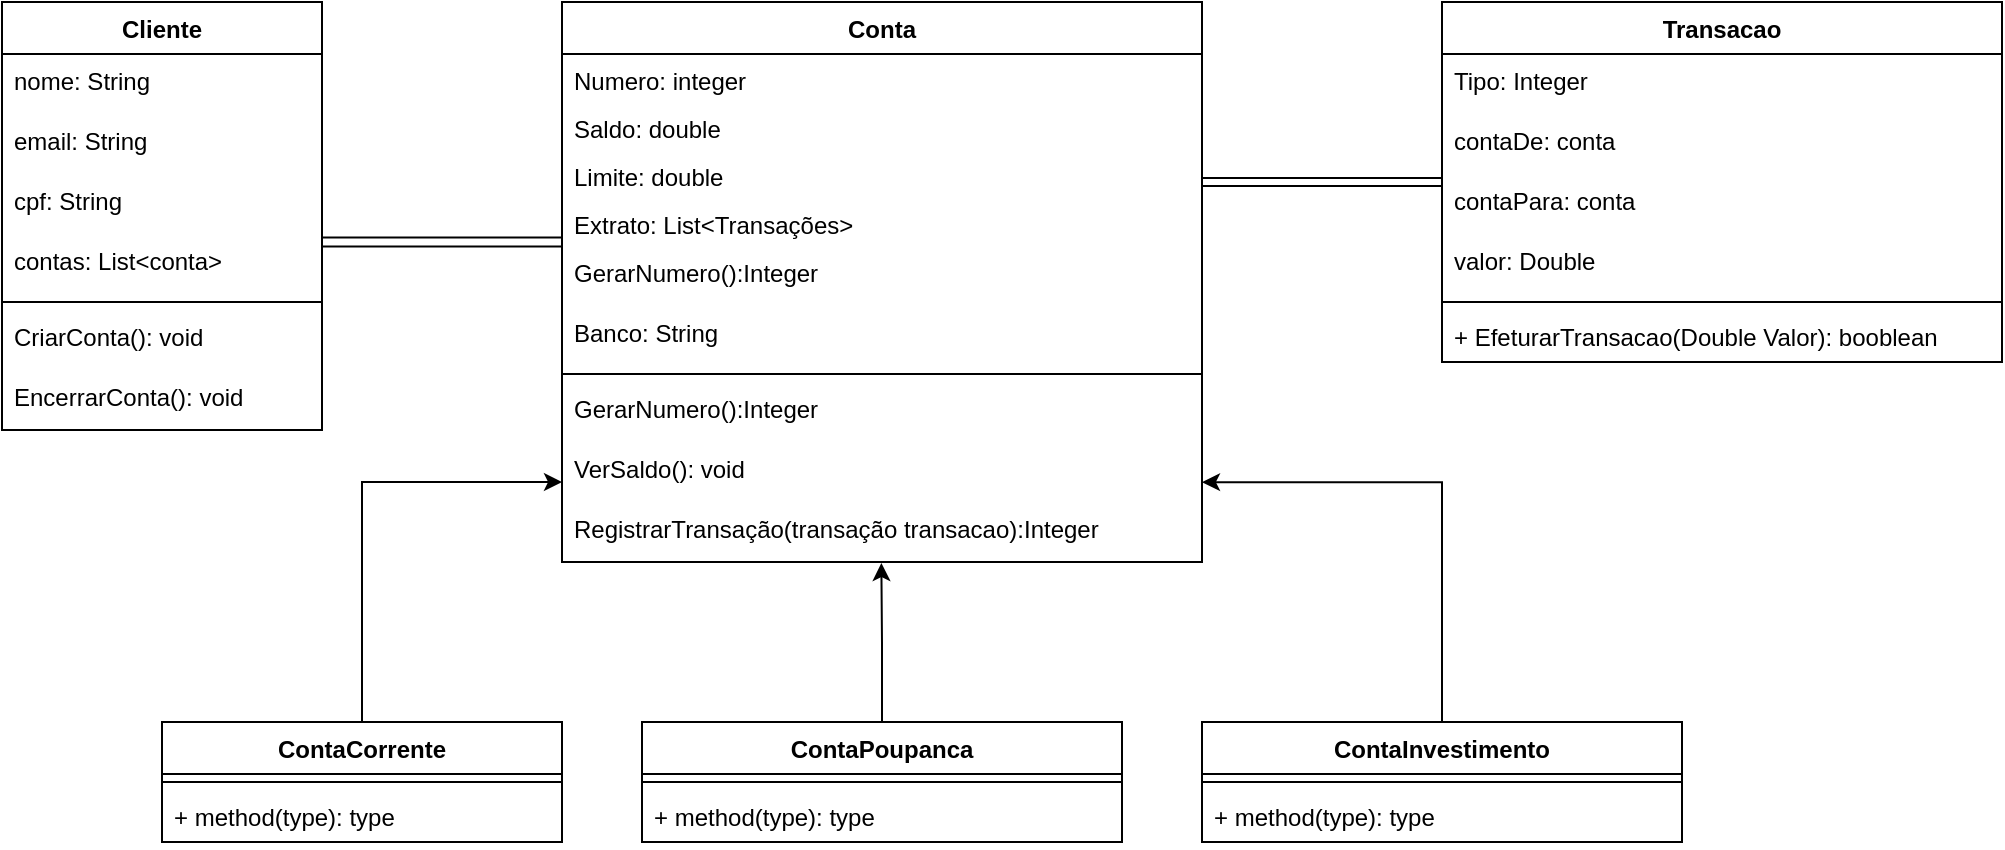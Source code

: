 <mxfile version="24.0.2" type="github">
  <diagram name="Página-1" id="beclMFLxGuJeknQaG3Ke">
    <mxGraphModel dx="2391" dy="1080" grid="1" gridSize="10" guides="1" tooltips="1" connect="1" arrows="1" fold="1" page="1" pageScale="1" pageWidth="827" pageHeight="1169" math="0" shadow="0">
      <root>
        <mxCell id="0" />
        <mxCell id="1" parent="0" />
        <mxCell id="EJfEsMFhtHWVOwrT9QT5-1" value="Conta" style="swimlane;fontStyle=1;align=center;verticalAlign=top;childLayout=stackLayout;horizontal=1;startSize=26;horizontalStack=0;resizeParent=1;resizeParentMax=0;resizeLast=0;collapsible=1;marginBottom=0;whiteSpace=wrap;html=1;" vertex="1" parent="1">
          <mxGeometry x="280" width="320" height="280" as="geometry" />
        </mxCell>
        <mxCell id="EJfEsMFhtHWVOwrT9QT5-2" value="Numero: integer" style="text;align=left;verticalAlign=top;spacingLeft=4;spacingRight=4;overflow=hidden;rotatable=0;points=[[0,0.5],[1,0.5]];portConstraint=eastwest;" vertex="1" parent="EJfEsMFhtHWVOwrT9QT5-1">
          <mxGeometry y="26" width="320" height="24" as="geometry" />
        </mxCell>
        <mxCell id="EJfEsMFhtHWVOwrT9QT5-3" value="Saldo: double" style="text;align=left;verticalAlign=top;spacingLeft=4;spacingRight=4;overflow=hidden;rotatable=0;points=[[0,0.5],[1,0.5]];portConstraint=eastwest;" vertex="1" parent="EJfEsMFhtHWVOwrT9QT5-1">
          <mxGeometry y="50" width="320" height="24" as="geometry" />
        </mxCell>
        <mxCell id="EJfEsMFhtHWVOwrT9QT5-4" value="Limite: double" style="text;align=left;verticalAlign=top;spacingLeft=4;spacingRight=4;overflow=hidden;rotatable=0;points=[[0,0.5],[1,0.5]];portConstraint=eastwest;" vertex="1" parent="EJfEsMFhtHWVOwrT9QT5-1">
          <mxGeometry y="74" width="320" height="24" as="geometry" />
        </mxCell>
        <mxCell id="EJfEsMFhtHWVOwrT9QT5-5" value="Extrato: List&lt;Transações&gt;" style="text;align=left;verticalAlign=top;spacingLeft=4;spacingRight=4;overflow=hidden;rotatable=0;points=[[0,0.5],[1,0.5]];portConstraint=eastwest;" vertex="1" parent="EJfEsMFhtHWVOwrT9QT5-1">
          <mxGeometry y="98" width="320" height="24" as="geometry" />
        </mxCell>
        <mxCell id="EJfEsMFhtHWVOwrT9QT5-6" value="GerarNumero():Integer" style="text;align=left;verticalAlign=top;spacingLeft=4;spacingRight=4;overflow=hidden;rotatable=0;points=[[0,0.5],[1,0.5]];portConstraint=eastwest;" vertex="1" parent="EJfEsMFhtHWVOwrT9QT5-1">
          <mxGeometry y="122" width="320" height="30" as="geometry" />
        </mxCell>
        <mxCell id="EJfEsMFhtHWVOwrT9QT5-7" value="Banco: String" style="text;align=left;verticalAlign=top;spacingLeft=4;spacingRight=4;overflow=hidden;rotatable=0;points=[[0,0.5],[1,0.5]];portConstraint=eastwest;" vertex="1" parent="EJfEsMFhtHWVOwrT9QT5-1">
          <mxGeometry y="152" width="320" height="30" as="geometry" />
        </mxCell>
        <mxCell id="EJfEsMFhtHWVOwrT9QT5-8" value="" style="line;strokeWidth=1;fillColor=none;align=left;verticalAlign=middle;spacingTop=-1;spacingLeft=3;spacingRight=3;rotatable=0;labelPosition=right;points=[];portConstraint=eastwest;strokeColor=inherit;" vertex="1" parent="EJfEsMFhtHWVOwrT9QT5-1">
          <mxGeometry y="182" width="320" height="8" as="geometry" />
        </mxCell>
        <mxCell id="EJfEsMFhtHWVOwrT9QT5-9" value="GerarNumero():Integer" style="text;align=left;verticalAlign=top;spacingLeft=4;spacingRight=4;overflow=hidden;rotatable=0;points=[[0,0.5],[1,0.5]];portConstraint=eastwest;" vertex="1" parent="EJfEsMFhtHWVOwrT9QT5-1">
          <mxGeometry y="190" width="320" height="30" as="geometry" />
        </mxCell>
        <mxCell id="EJfEsMFhtHWVOwrT9QT5-10" value="VerSaldo(): void" style="text;align=left;verticalAlign=top;spacingLeft=4;spacingRight=4;overflow=hidden;rotatable=0;points=[[0,0.5],[1,0.5]];portConstraint=eastwest;" vertex="1" parent="EJfEsMFhtHWVOwrT9QT5-1">
          <mxGeometry y="220" width="320" height="30" as="geometry" />
        </mxCell>
        <mxCell id="EJfEsMFhtHWVOwrT9QT5-11" value="RegistrarTransação(transação transacao):Integer" style="text;align=left;verticalAlign=top;spacingLeft=4;spacingRight=4;overflow=hidden;rotatable=0;points=[[0,0.5],[1,0.5]];portConstraint=eastwest;" vertex="1" parent="EJfEsMFhtHWVOwrT9QT5-1">
          <mxGeometry y="250" width="320" height="30" as="geometry" />
        </mxCell>
        <mxCell id="EJfEsMFhtHWVOwrT9QT5-51" style="edgeStyle=orthogonalEdgeStyle;rounded=0;orthogonalLoop=1;jettySize=auto;html=1;shape=link;width=-4.419;" edge="1" parent="1" source="EJfEsMFhtHWVOwrT9QT5-42">
          <mxGeometry relative="1" as="geometry">
            <mxPoint x="280" y="120" as="targetPoint" />
            <Array as="points">
              <mxPoint x="280" y="120" />
            </Array>
          </mxGeometry>
        </mxCell>
        <mxCell id="EJfEsMFhtHWVOwrT9QT5-42" value="Cliente" style="swimlane;fontStyle=1;align=center;verticalAlign=top;childLayout=stackLayout;horizontal=1;startSize=26;horizontalStack=0;resizeParent=1;resizeParentMax=0;resizeLast=0;collapsible=1;marginBottom=0;whiteSpace=wrap;html=1;" vertex="1" parent="1">
          <mxGeometry width="160" height="214" as="geometry" />
        </mxCell>
        <mxCell id="EJfEsMFhtHWVOwrT9QT5-43" value="nome: String" style="text;align=left;verticalAlign=top;spacingLeft=4;spacingRight=4;overflow=hidden;rotatable=0;points=[[0,0.5],[1,0.5]];portConstraint=eastwest;" vertex="1" parent="EJfEsMFhtHWVOwrT9QT5-42">
          <mxGeometry y="26" width="160" height="30" as="geometry" />
        </mxCell>
        <mxCell id="EJfEsMFhtHWVOwrT9QT5-44" value="email: String" style="text;align=left;verticalAlign=top;spacingLeft=4;spacingRight=4;overflow=hidden;rotatable=0;points=[[0,0.5],[1,0.5]];portConstraint=eastwest;" vertex="1" parent="EJfEsMFhtHWVOwrT9QT5-42">
          <mxGeometry y="56" width="160" height="30" as="geometry" />
        </mxCell>
        <mxCell id="EJfEsMFhtHWVOwrT9QT5-45" value="cpf: String" style="text;align=left;verticalAlign=top;spacingLeft=4;spacingRight=4;overflow=hidden;rotatable=0;points=[[0,0.5],[1,0.5]];portConstraint=eastwest;" vertex="1" parent="EJfEsMFhtHWVOwrT9QT5-42">
          <mxGeometry y="86" width="160" height="30" as="geometry" />
        </mxCell>
        <mxCell id="EJfEsMFhtHWVOwrT9QT5-46" value="contas: List&lt;conta&gt;" style="text;align=left;verticalAlign=top;spacingLeft=4;spacingRight=4;overflow=hidden;rotatable=0;points=[[0,0.5],[1,0.5]];portConstraint=eastwest;" vertex="1" parent="EJfEsMFhtHWVOwrT9QT5-42">
          <mxGeometry y="116" width="160" height="30" as="geometry" />
        </mxCell>
        <mxCell id="EJfEsMFhtHWVOwrT9QT5-47" value="" style="line;strokeWidth=1;fillColor=none;align=left;verticalAlign=middle;spacingTop=-1;spacingLeft=3;spacingRight=3;rotatable=0;labelPosition=right;points=[];portConstraint=eastwest;strokeColor=inherit;" vertex="1" parent="EJfEsMFhtHWVOwrT9QT5-42">
          <mxGeometry y="146" width="160" height="8" as="geometry" />
        </mxCell>
        <mxCell id="EJfEsMFhtHWVOwrT9QT5-48" value="CriarConta(): void" style="text;align=left;verticalAlign=top;spacingLeft=4;spacingRight=4;overflow=hidden;rotatable=0;points=[[0,0.5],[1,0.5]];portConstraint=eastwest;" vertex="1" parent="EJfEsMFhtHWVOwrT9QT5-42">
          <mxGeometry y="154" width="160" height="30" as="geometry" />
        </mxCell>
        <mxCell id="EJfEsMFhtHWVOwrT9QT5-49" value="EncerrarConta(): void" style="text;align=left;verticalAlign=top;spacingLeft=4;spacingRight=4;overflow=hidden;rotatable=0;points=[[0,0.5],[1,0.5]];portConstraint=eastwest;" vertex="1" parent="EJfEsMFhtHWVOwrT9QT5-42">
          <mxGeometry y="184" width="160" height="30" as="geometry" />
        </mxCell>
        <mxCell id="EJfEsMFhtHWVOwrT9QT5-50" style="edgeStyle=orthogonalEdgeStyle;rounded=0;orthogonalLoop=1;jettySize=auto;html=1;exitX=1;exitY=0.5;exitDx=0;exitDy=0;" edge="1" parent="EJfEsMFhtHWVOwrT9QT5-42" source="EJfEsMFhtHWVOwrT9QT5-49" target="EJfEsMFhtHWVOwrT9QT5-49">
          <mxGeometry relative="1" as="geometry" />
        </mxCell>
        <mxCell id="EJfEsMFhtHWVOwrT9QT5-59" style="edgeStyle=orthogonalEdgeStyle;rounded=0;orthogonalLoop=1;jettySize=auto;html=1;shape=link;" edge="1" parent="1" source="EJfEsMFhtHWVOwrT9QT5-52">
          <mxGeometry relative="1" as="geometry">
            <mxPoint x="600" y="90" as="targetPoint" />
          </mxGeometry>
        </mxCell>
        <mxCell id="EJfEsMFhtHWVOwrT9QT5-52" value="Transacao" style="swimlane;fontStyle=1;align=center;verticalAlign=top;childLayout=stackLayout;horizontal=1;startSize=26;horizontalStack=0;resizeParent=1;resizeParentMax=0;resizeLast=0;collapsible=1;marginBottom=0;whiteSpace=wrap;html=1;" vertex="1" parent="1">
          <mxGeometry x="720" width="280" height="180" as="geometry" />
        </mxCell>
        <mxCell id="EJfEsMFhtHWVOwrT9QT5-53" value="Tipo: Integer" style="text;align=left;verticalAlign=top;spacingLeft=4;spacingRight=4;overflow=hidden;rotatable=0;points=[[0,0.5],[1,0.5]];portConstraint=eastwest;" vertex="1" parent="EJfEsMFhtHWVOwrT9QT5-52">
          <mxGeometry y="26" width="280" height="30" as="geometry" />
        </mxCell>
        <mxCell id="EJfEsMFhtHWVOwrT9QT5-54" value="contaDe: conta" style="text;align=left;verticalAlign=top;spacingLeft=4;spacingRight=4;overflow=hidden;rotatable=0;points=[[0,0.5],[1,0.5]];portConstraint=eastwest;" vertex="1" parent="EJfEsMFhtHWVOwrT9QT5-52">
          <mxGeometry y="56" width="280" height="30" as="geometry" />
        </mxCell>
        <mxCell id="EJfEsMFhtHWVOwrT9QT5-55" value="contaPara: conta" style="text;align=left;verticalAlign=top;spacingLeft=4;spacingRight=4;overflow=hidden;rotatable=0;points=[[0,0.5],[1,0.5]];portConstraint=eastwest;" vertex="1" parent="EJfEsMFhtHWVOwrT9QT5-52">
          <mxGeometry y="86" width="280" height="30" as="geometry" />
        </mxCell>
        <mxCell id="EJfEsMFhtHWVOwrT9QT5-56" value="valor: Double" style="text;align=left;verticalAlign=top;spacingLeft=4;spacingRight=4;overflow=hidden;rotatable=0;points=[[0,0.5],[1,0.5]];portConstraint=eastwest;" vertex="1" parent="EJfEsMFhtHWVOwrT9QT5-52">
          <mxGeometry y="116" width="280" height="30" as="geometry" />
        </mxCell>
        <mxCell id="EJfEsMFhtHWVOwrT9QT5-57" value="" style="line;strokeWidth=1;fillColor=none;align=left;verticalAlign=middle;spacingTop=-1;spacingLeft=3;spacingRight=3;rotatable=0;labelPosition=right;points=[];portConstraint=eastwest;strokeColor=inherit;" vertex="1" parent="EJfEsMFhtHWVOwrT9QT5-52">
          <mxGeometry y="146" width="280" height="8" as="geometry" />
        </mxCell>
        <mxCell id="EJfEsMFhtHWVOwrT9QT5-58" value="+ EfeturarTransacao(Double Valor): booblean" style="text;strokeColor=none;fillColor=none;align=left;verticalAlign=top;spacingLeft=4;spacingRight=4;overflow=hidden;rotatable=0;points=[[0,0.5],[1,0.5]];portConstraint=eastwest;whiteSpace=wrap;html=1;" vertex="1" parent="EJfEsMFhtHWVOwrT9QT5-52">
          <mxGeometry y="154" width="280" height="26" as="geometry" />
        </mxCell>
        <mxCell id="EJfEsMFhtHWVOwrT9QT5-60" value="ContaCorrente" style="swimlane;fontStyle=1;align=center;verticalAlign=top;childLayout=stackLayout;horizontal=1;startSize=26;horizontalStack=0;resizeParent=1;resizeParentMax=0;resizeLast=0;collapsible=1;marginBottom=0;whiteSpace=wrap;html=1;" vertex="1" parent="1">
          <mxGeometry x="80" y="360" width="200" height="60" as="geometry" />
        </mxCell>
        <mxCell id="EJfEsMFhtHWVOwrT9QT5-61" value="" style="line;strokeWidth=1;fillColor=none;align=left;verticalAlign=middle;spacingTop=-1;spacingLeft=3;spacingRight=3;rotatable=0;labelPosition=right;points=[];portConstraint=eastwest;strokeColor=inherit;" vertex="1" parent="EJfEsMFhtHWVOwrT9QT5-60">
          <mxGeometry y="26" width="200" height="8" as="geometry" />
        </mxCell>
        <mxCell id="EJfEsMFhtHWVOwrT9QT5-62" value="+ method(type): type" style="text;strokeColor=none;fillColor=none;align=left;verticalAlign=top;spacingLeft=4;spacingRight=4;overflow=hidden;rotatable=0;points=[[0,0.5],[1,0.5]];portConstraint=eastwest;whiteSpace=wrap;html=1;" vertex="1" parent="EJfEsMFhtHWVOwrT9QT5-60">
          <mxGeometry y="34" width="200" height="26" as="geometry" />
        </mxCell>
        <mxCell id="EJfEsMFhtHWVOwrT9QT5-63" style="edgeStyle=orthogonalEdgeStyle;rounded=0;orthogonalLoop=1;jettySize=auto;html=1;" edge="1" parent="1" source="EJfEsMFhtHWVOwrT9QT5-60">
          <mxGeometry relative="1" as="geometry">
            <mxPoint x="280" y="240" as="targetPoint" />
            <Array as="points">
              <mxPoint x="180" y="240" />
              <mxPoint x="280" y="240" />
            </Array>
          </mxGeometry>
        </mxCell>
        <mxCell id="EJfEsMFhtHWVOwrT9QT5-67" style="edgeStyle=orthogonalEdgeStyle;rounded=0;orthogonalLoop=1;jettySize=auto;html=1;entryX=0.499;entryY=1.017;entryDx=0;entryDy=0;entryPerimeter=0;" edge="1" parent="1" source="EJfEsMFhtHWVOwrT9QT5-64" target="EJfEsMFhtHWVOwrT9QT5-11">
          <mxGeometry relative="1" as="geometry">
            <mxPoint x="440" y="300" as="targetPoint" />
          </mxGeometry>
        </mxCell>
        <mxCell id="EJfEsMFhtHWVOwrT9QT5-64" value="ContaPoupanca" style="swimlane;fontStyle=1;align=center;verticalAlign=top;childLayout=stackLayout;horizontal=1;startSize=26;horizontalStack=0;resizeParent=1;resizeParentMax=0;resizeLast=0;collapsible=1;marginBottom=0;whiteSpace=wrap;html=1;" vertex="1" parent="1">
          <mxGeometry x="320" y="360" width="240" height="60" as="geometry" />
        </mxCell>
        <mxCell id="EJfEsMFhtHWVOwrT9QT5-65" value="" style="line;strokeWidth=1;fillColor=none;align=left;verticalAlign=middle;spacingTop=-1;spacingLeft=3;spacingRight=3;rotatable=0;labelPosition=right;points=[];portConstraint=eastwest;strokeColor=inherit;" vertex="1" parent="EJfEsMFhtHWVOwrT9QT5-64">
          <mxGeometry y="26" width="240" height="8" as="geometry" />
        </mxCell>
        <mxCell id="EJfEsMFhtHWVOwrT9QT5-66" value="+ method(type): type" style="text;strokeColor=none;fillColor=none;align=left;verticalAlign=top;spacingLeft=4;spacingRight=4;overflow=hidden;rotatable=0;points=[[0,0.5],[1,0.5]];portConstraint=eastwest;whiteSpace=wrap;html=1;" vertex="1" parent="EJfEsMFhtHWVOwrT9QT5-64">
          <mxGeometry y="34" width="240" height="26" as="geometry" />
        </mxCell>
        <mxCell id="EJfEsMFhtHWVOwrT9QT5-71" style="edgeStyle=orthogonalEdgeStyle;rounded=0;orthogonalLoop=1;jettySize=auto;html=1;entryX=1;entryY=0.669;entryDx=0;entryDy=0;entryPerimeter=0;" edge="1" parent="1" source="EJfEsMFhtHWVOwrT9QT5-68" target="EJfEsMFhtHWVOwrT9QT5-10">
          <mxGeometry relative="1" as="geometry">
            <mxPoint x="630" y="240" as="targetPoint" />
          </mxGeometry>
        </mxCell>
        <mxCell id="EJfEsMFhtHWVOwrT9QT5-68" value="ContaInvestimento" style="swimlane;fontStyle=1;align=center;verticalAlign=top;childLayout=stackLayout;horizontal=1;startSize=26;horizontalStack=0;resizeParent=1;resizeParentMax=0;resizeLast=0;collapsible=1;marginBottom=0;whiteSpace=wrap;html=1;" vertex="1" parent="1">
          <mxGeometry x="600" y="360" width="240" height="60" as="geometry" />
        </mxCell>
        <mxCell id="EJfEsMFhtHWVOwrT9QT5-69" value="" style="line;strokeWidth=1;fillColor=none;align=left;verticalAlign=middle;spacingTop=-1;spacingLeft=3;spacingRight=3;rotatable=0;labelPosition=right;points=[];portConstraint=eastwest;strokeColor=inherit;" vertex="1" parent="EJfEsMFhtHWVOwrT9QT5-68">
          <mxGeometry y="26" width="240" height="8" as="geometry" />
        </mxCell>
        <mxCell id="EJfEsMFhtHWVOwrT9QT5-70" value="+ method(type): type" style="text;strokeColor=none;fillColor=none;align=left;verticalAlign=top;spacingLeft=4;spacingRight=4;overflow=hidden;rotatable=0;points=[[0,0.5],[1,0.5]];portConstraint=eastwest;whiteSpace=wrap;html=1;" vertex="1" parent="EJfEsMFhtHWVOwrT9QT5-68">
          <mxGeometry y="34" width="240" height="26" as="geometry" />
        </mxCell>
      </root>
    </mxGraphModel>
  </diagram>
</mxfile>
